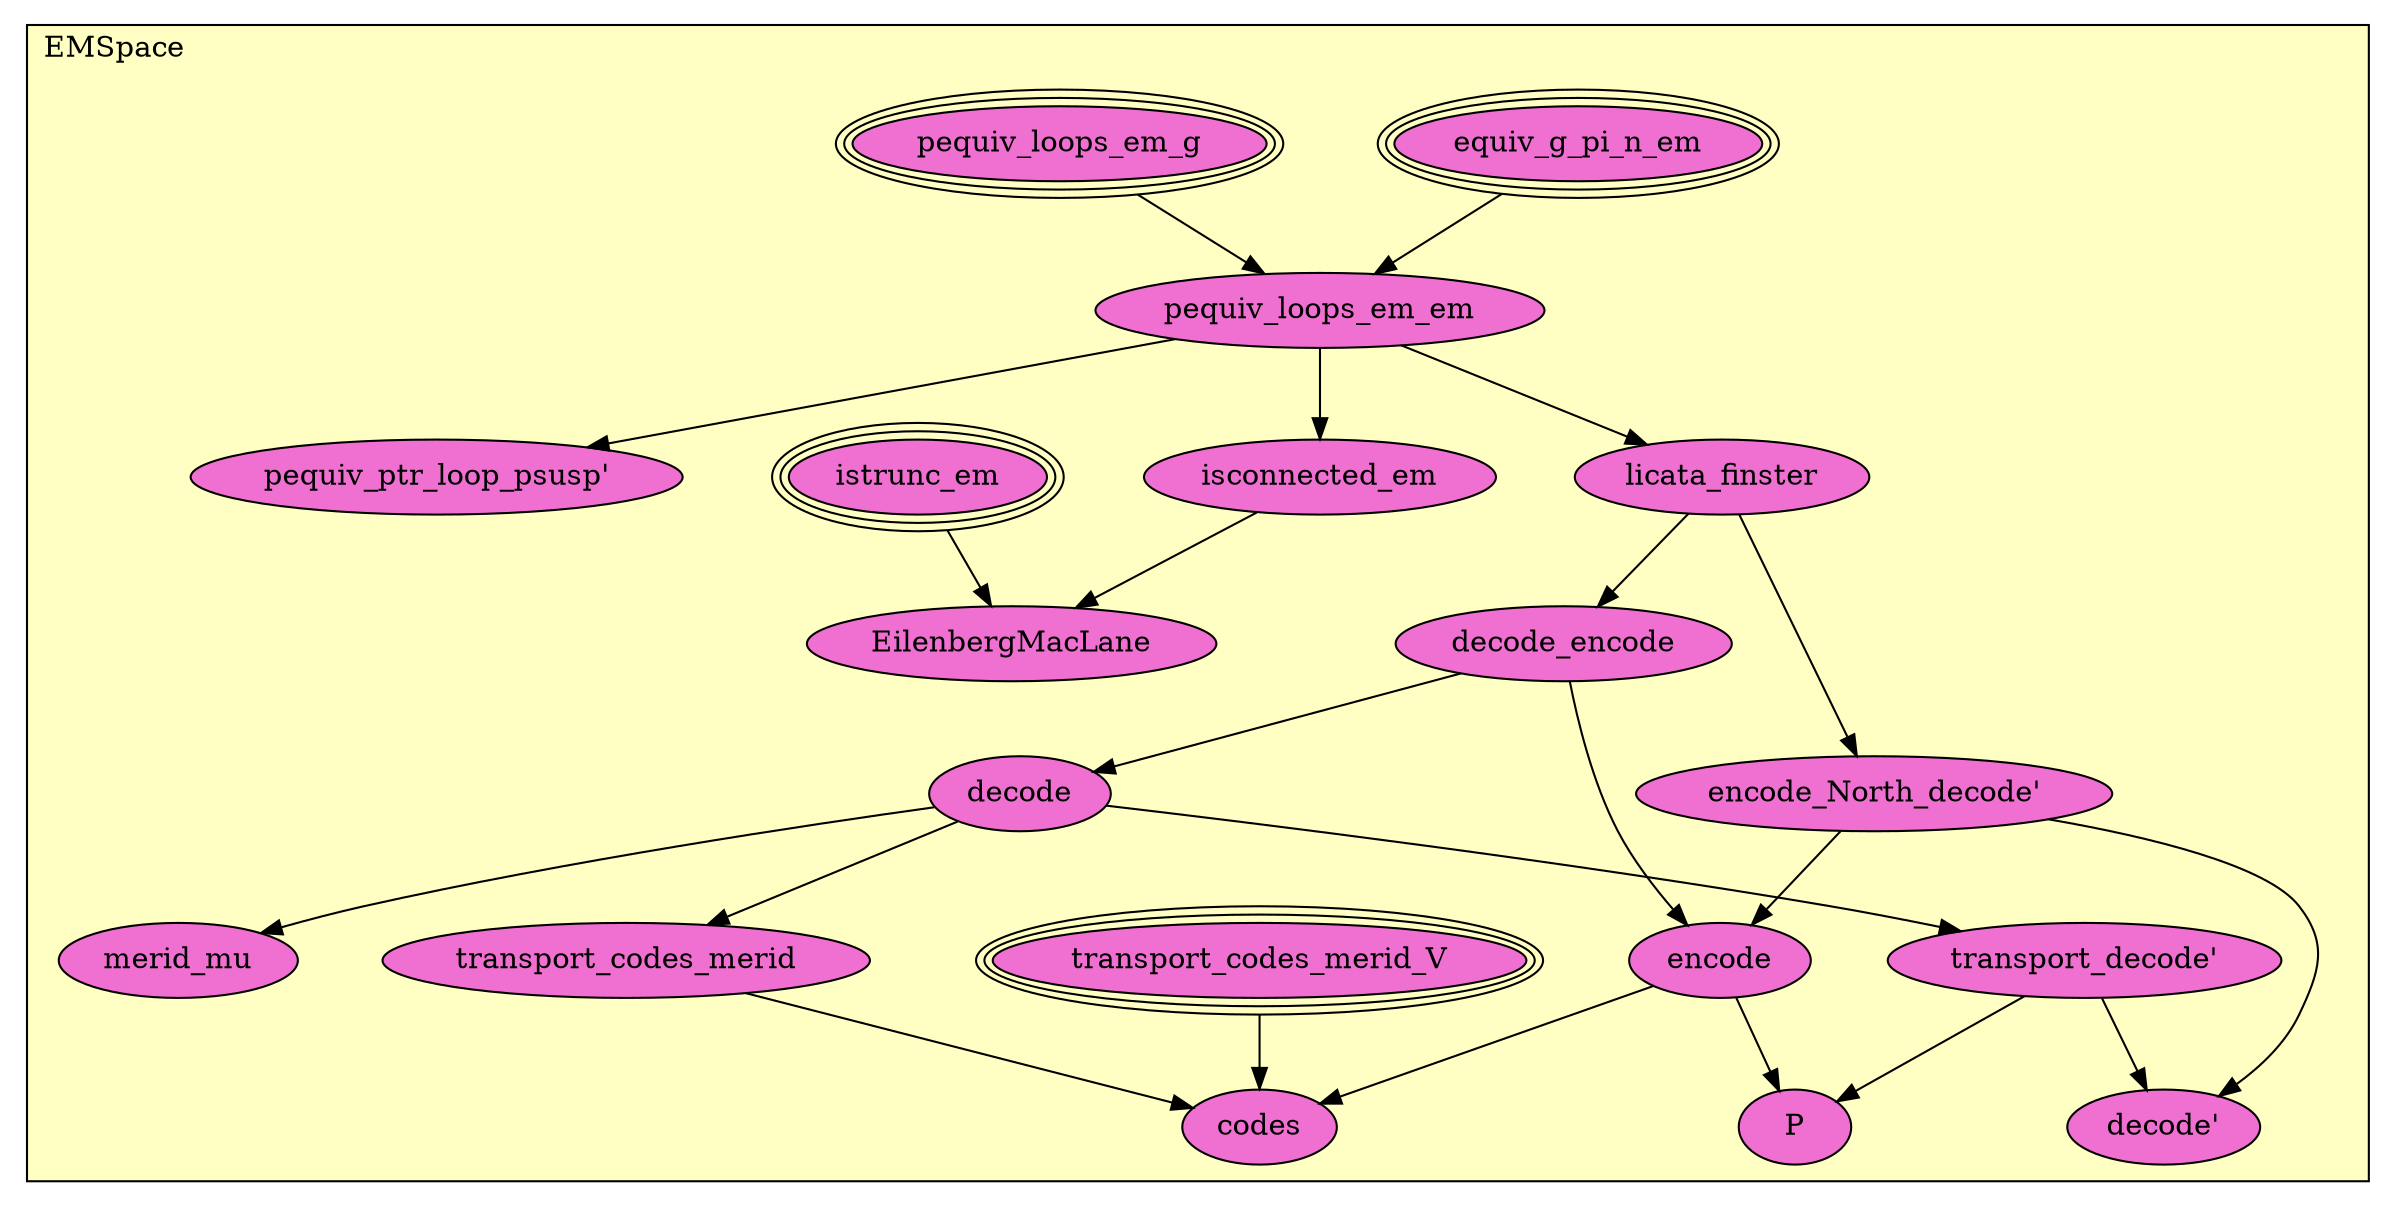 digraph HoTT_Homotopy_EMSpace {
  graph [ratio=0.5]
  node [style=filled]
EMSpace_equiv_g_pi_n_em [label="equiv_g_pi_n_em", URL=<EMSpace.html#equiv_g_pi_n_em>, peripheries=3, fillcolor="#F070D1"] ;
EMSpace_pequiv_loops_em_g [label="pequiv_loops_em_g", URL=<EMSpace.html#pequiv_loops_em_g>, peripheries=3, fillcolor="#F070D1"] ;
EMSpace_pequiv_loops_em_em [label="pequiv_loops_em_em", URL=<EMSpace.html#pequiv_loops_em_em>, fillcolor="#F070D1"] ;
EMSpace_pequiv_ptr_loop_psusp_ [label="pequiv_ptr_loop_psusp'", URL=<EMSpace.html#pequiv_ptr_loop_psusp'>, fillcolor="#F070D1"] ;
EMSpace_isconnected_em [label="isconnected_em", URL=<EMSpace.html#isconnected_em>, fillcolor="#F070D1"] ;
EMSpace_istrunc_em [label="istrunc_em", URL=<EMSpace.html#istrunc_em>, peripheries=3, fillcolor="#F070D1"] ;
EMSpace_EilenbergMacLane [label="EilenbergMacLane", URL=<EMSpace.html#EilenbergMacLane>, fillcolor="#F070D1"] ;
EMSpace_licata_finster [label="licata_finster", URL=<EMSpace.html#licata_finster>, fillcolor="#F070D1"] ;
EMSpace_decode_encode [label="decode_encode", URL=<EMSpace.html#decode_encode>, fillcolor="#F070D1"] ;
EMSpace_decode [label="decode", URL=<EMSpace.html#decode>, fillcolor="#F070D1"] ;
EMSpace_merid_mu [label="merid_mu", URL=<EMSpace.html#merid_mu>, fillcolor="#F070D1"] ;
EMSpace_encode_North_decode_ [label="encode_North_decode'", URL=<EMSpace.html#encode_North_decode'>, fillcolor="#F070D1"] ;
EMSpace_transport_decode_ [label="transport_decode'", URL=<EMSpace.html#transport_decode'>, fillcolor="#F070D1"] ;
EMSpace_decode_ [label="decode'", URL=<EMSpace.html#decode'>, fillcolor="#F070D1"] ;
EMSpace_encode [label="encode", URL=<EMSpace.html#encode>, fillcolor="#F070D1"] ;
EMSpace_transport_codes_merid_V [label="transport_codes_merid_V", URL=<EMSpace.html#transport_codes_merid_V>, peripheries=3, fillcolor="#F070D1"] ;
EMSpace_transport_codes_merid [label="transport_codes_merid", URL=<EMSpace.html#transport_codes_merid>, fillcolor="#F070D1"] ;
EMSpace_codes [label="codes", URL=<EMSpace.html#codes>, fillcolor="#F070D1"] ;
EMSpace_P [label="P", URL=<EMSpace.html#P>, fillcolor="#F070D1"] ;
  EMSpace_equiv_g_pi_n_em -> EMSpace_pequiv_loops_em_em [] ;
  EMSpace_pequiv_loops_em_g -> EMSpace_pequiv_loops_em_em [] ;
  EMSpace_pequiv_loops_em_em -> EMSpace_pequiv_ptr_loop_psusp_ [] ;
  EMSpace_pequiv_loops_em_em -> EMSpace_isconnected_em [] ;
  EMSpace_pequiv_loops_em_em -> EMSpace_licata_finster [] ;
  EMSpace_isconnected_em -> EMSpace_EilenbergMacLane [] ;
  EMSpace_istrunc_em -> EMSpace_EilenbergMacLane [] ;
  EMSpace_licata_finster -> EMSpace_decode_encode [] ;
  EMSpace_licata_finster -> EMSpace_encode_North_decode_ [] ;
  EMSpace_decode_encode -> EMSpace_decode [] ;
  EMSpace_decode_encode -> EMSpace_encode [] ;
  EMSpace_decode -> EMSpace_merid_mu [] ;
  EMSpace_decode -> EMSpace_transport_decode_ [] ;
  EMSpace_decode -> EMSpace_transport_codes_merid [] ;
  EMSpace_encode_North_decode_ -> EMSpace_decode_ [] ;
  EMSpace_encode_North_decode_ -> EMSpace_encode [] ;
  EMSpace_transport_decode_ -> EMSpace_decode_ [] ;
  EMSpace_transport_decode_ -> EMSpace_P [] ;
  EMSpace_encode -> EMSpace_codes [] ;
  EMSpace_encode -> EMSpace_P [] ;
  EMSpace_transport_codes_merid_V -> EMSpace_codes [] ;
  EMSpace_transport_codes_merid -> EMSpace_codes [] ;
subgraph cluster_EMSpace { label="EMSpace"; fillcolor="#FFFFC3"; labeljust=l; style=filled 
EMSpace_P; EMSpace_codes; EMSpace_transport_codes_merid; EMSpace_transport_codes_merid_V; EMSpace_encode; EMSpace_decode_; EMSpace_transport_decode_; EMSpace_encode_North_decode_; EMSpace_merid_mu; EMSpace_decode; EMSpace_decode_encode; EMSpace_licata_finster; EMSpace_EilenbergMacLane; EMSpace_istrunc_em; EMSpace_isconnected_em; EMSpace_pequiv_ptr_loop_psusp_; EMSpace_pequiv_loops_em_em; EMSpace_pequiv_loops_em_g; EMSpace_equiv_g_pi_n_em; };
} /* END */
